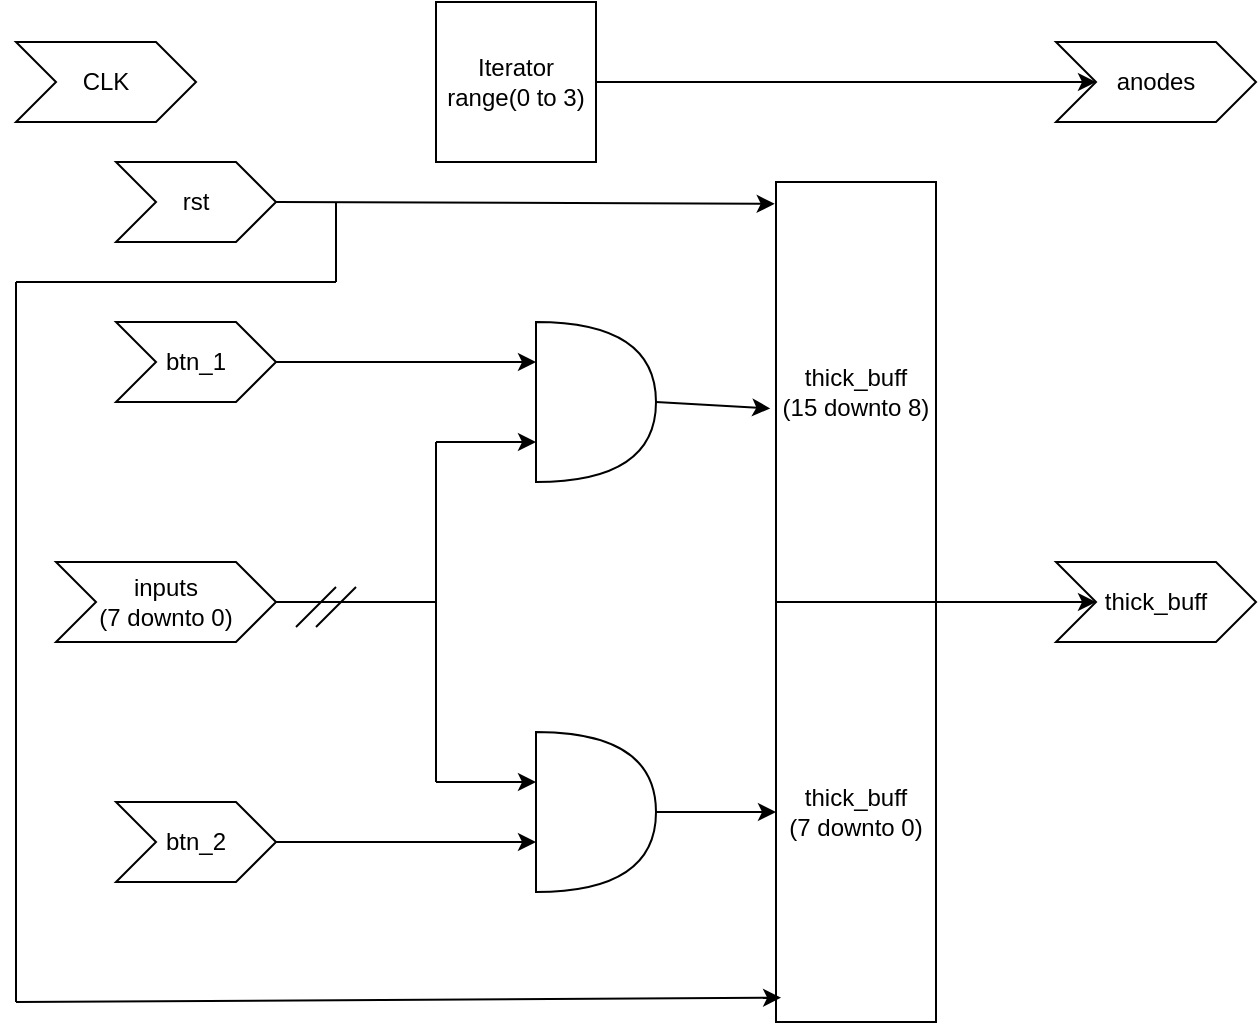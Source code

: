 <mxfile version="21.6.8" type="github">
  <diagram name="Page-1" id="6qVtRmNPmIvDIsvxf1Jn">
    <mxGraphModel dx="1877" dy="523" grid="1" gridSize="10" guides="1" tooltips="1" connect="1" arrows="1" fold="1" page="1" pageScale="1" pageWidth="827" pageHeight="1169" math="0" shadow="0">
      <root>
        <mxCell id="0" />
        <mxCell id="1" parent="0" />
        <mxCell id="Qn20He8LLJT8TIrIe-RJ-3" value="" style="group" vertex="1" connectable="0" parent="1">
          <mxGeometry x="350" y="90" width="80" height="420" as="geometry" />
        </mxCell>
        <mxCell id="Qn20He8LLJT8TIrIe-RJ-1" value="thick_buff&lt;br&gt;(15 downto 8)" style="rounded=0;whiteSpace=wrap;html=1;" vertex="1" parent="Qn20He8LLJT8TIrIe-RJ-3">
          <mxGeometry width="80" height="210" as="geometry" />
        </mxCell>
        <mxCell id="Qn20He8LLJT8TIrIe-RJ-2" value="thick_buff&lt;br&gt;(7 downto 0)" style="rounded=0;whiteSpace=wrap;html=1;" vertex="1" parent="Qn20He8LLJT8TIrIe-RJ-3">
          <mxGeometry y="210" width="80" height="210" as="geometry" />
        </mxCell>
        <mxCell id="Qn20He8LLJT8TIrIe-RJ-6" value="" style="endArrow=classic;html=1;rounded=0;exitX=1;exitY=0.5;exitDx=0;exitDy=0;exitPerimeter=0;entryX=0;entryY=0.5;entryDx=0;entryDy=0;" edge="1" parent="1" source="Qn20He8LLJT8TIrIe-RJ-5" target="Qn20He8LLJT8TIrIe-RJ-2">
          <mxGeometry width="50" height="50" relative="1" as="geometry">
            <mxPoint x="390" y="300" as="sourcePoint" />
            <mxPoint x="440" y="250" as="targetPoint" />
          </mxGeometry>
        </mxCell>
        <mxCell id="Qn20He8LLJT8TIrIe-RJ-7" value="" style="endArrow=classic;html=1;rounded=0;exitX=1;exitY=0.5;exitDx=0;exitDy=0;exitPerimeter=0;entryX=-0.036;entryY=0.539;entryDx=0;entryDy=0;entryPerimeter=0;" edge="1" parent="1" source="Qn20He8LLJT8TIrIe-RJ-4" target="Qn20He8LLJT8TIrIe-RJ-1">
          <mxGeometry width="50" height="50" relative="1" as="geometry">
            <mxPoint x="250" y="410" as="sourcePoint" />
            <mxPoint x="360" y="420" as="targetPoint" />
          </mxGeometry>
        </mxCell>
        <mxCell id="Qn20He8LLJT8TIrIe-RJ-8" value="" style="group" vertex="1" connectable="0" parent="1">
          <mxGeometry x="230" y="160" width="60" height="285" as="geometry" />
        </mxCell>
        <mxCell id="Qn20He8LLJT8TIrIe-RJ-4" value="" style="shape=or;whiteSpace=wrap;html=1;" vertex="1" parent="Qn20He8LLJT8TIrIe-RJ-8">
          <mxGeometry width="60" height="80" as="geometry" />
        </mxCell>
        <mxCell id="Qn20He8LLJT8TIrIe-RJ-5" value="" style="shape=or;whiteSpace=wrap;html=1;" vertex="1" parent="Qn20He8LLJT8TIrIe-RJ-8">
          <mxGeometry y="205" width="60" height="80" as="geometry" />
        </mxCell>
        <mxCell id="Qn20He8LLJT8TIrIe-RJ-10" value="" style="endArrow=none;html=1;rounded=0;" edge="1" parent="1">
          <mxGeometry width="50" height="50" relative="1" as="geometry">
            <mxPoint x="110" y="312.5" as="sourcePoint" />
            <mxPoint x="130" y="292.5" as="targetPoint" />
          </mxGeometry>
        </mxCell>
        <mxCell id="Qn20He8LLJT8TIrIe-RJ-12" value="" style="endArrow=none;html=1;rounded=0;" edge="1" parent="1">
          <mxGeometry width="50" height="50" relative="1" as="geometry">
            <mxPoint x="120" y="312.5" as="sourcePoint" />
            <mxPoint x="140" y="292.5" as="targetPoint" />
          </mxGeometry>
        </mxCell>
        <mxCell id="Qn20He8LLJT8TIrIe-RJ-13" value="" style="endArrow=none;html=1;rounded=0;" edge="1" parent="1">
          <mxGeometry width="50" height="50" relative="1" as="geometry">
            <mxPoint x="100" y="300" as="sourcePoint" />
            <mxPoint x="180" y="300" as="targetPoint" />
          </mxGeometry>
        </mxCell>
        <mxCell id="Qn20He8LLJT8TIrIe-RJ-14" value="" style="endArrow=none;html=1;rounded=0;" edge="1" parent="1">
          <mxGeometry width="50" height="50" relative="1" as="geometry">
            <mxPoint x="180" y="390" as="sourcePoint" />
            <mxPoint x="180" y="220" as="targetPoint" />
          </mxGeometry>
        </mxCell>
        <mxCell id="Qn20He8LLJT8TIrIe-RJ-15" value="" style="endArrow=classic;html=1;rounded=0;entryX=0;entryY=0.75;entryDx=0;entryDy=0;entryPerimeter=0;" edge="1" parent="1" target="Qn20He8LLJT8TIrIe-RJ-4">
          <mxGeometry width="50" height="50" relative="1" as="geometry">
            <mxPoint x="180" y="220" as="sourcePoint" />
            <mxPoint x="440" y="250" as="targetPoint" />
          </mxGeometry>
        </mxCell>
        <mxCell id="Qn20He8LLJT8TIrIe-RJ-16" value="" style="endArrow=classic;html=1;rounded=0;entryX=0;entryY=0.75;entryDx=0;entryDy=0;entryPerimeter=0;" edge="1" parent="1">
          <mxGeometry width="50" height="50" relative="1" as="geometry">
            <mxPoint x="180" y="390" as="sourcePoint" />
            <mxPoint x="230" y="390" as="targetPoint" />
          </mxGeometry>
        </mxCell>
        <mxCell id="Qn20He8LLJT8TIrIe-RJ-17" value="" style="endArrow=classic;html=1;rounded=0;entryX=0;entryY=0.25;entryDx=0;entryDy=0;entryPerimeter=0;" edge="1" parent="1" target="Qn20He8LLJT8TIrIe-RJ-4">
          <mxGeometry width="50" height="50" relative="1" as="geometry">
            <mxPoint x="100" y="180" as="sourcePoint" />
            <mxPoint x="440" y="250" as="targetPoint" />
          </mxGeometry>
        </mxCell>
        <mxCell id="Qn20He8LLJT8TIrIe-RJ-18" value="" style="endArrow=classic;html=1;rounded=0;entryX=0;entryY=0.25;entryDx=0;entryDy=0;entryPerimeter=0;" edge="1" parent="1">
          <mxGeometry width="50" height="50" relative="1" as="geometry">
            <mxPoint x="100" y="420" as="sourcePoint" />
            <mxPoint x="230" y="420" as="targetPoint" />
          </mxGeometry>
        </mxCell>
        <mxCell id="Qn20He8LLJT8TIrIe-RJ-20" value="btn_1" style="shape=step;perimeter=stepPerimeter;whiteSpace=wrap;html=1;fixedSize=1;" vertex="1" parent="1">
          <mxGeometry x="20" y="160" width="80" height="40" as="geometry" />
        </mxCell>
        <mxCell id="Qn20He8LLJT8TIrIe-RJ-21" value="btn_2" style="shape=step;perimeter=stepPerimeter;whiteSpace=wrap;html=1;fixedSize=1;" vertex="1" parent="1">
          <mxGeometry x="20" y="400" width="80" height="40" as="geometry" />
        </mxCell>
        <mxCell id="Qn20He8LLJT8TIrIe-RJ-22" value="inputs &lt;br&gt;(7 downto 0)" style="shape=step;perimeter=stepPerimeter;whiteSpace=wrap;html=1;fixedSize=1;" vertex="1" parent="1">
          <mxGeometry x="-10" y="280" width="110" height="40" as="geometry" />
        </mxCell>
        <mxCell id="Qn20He8LLJT8TIrIe-RJ-23" value="rst" style="shape=step;perimeter=stepPerimeter;whiteSpace=wrap;html=1;fixedSize=1;" vertex="1" parent="1">
          <mxGeometry x="20" y="80" width="80" height="40" as="geometry" />
        </mxCell>
        <mxCell id="Qn20He8LLJT8TIrIe-RJ-24" value="" style="endArrow=classic;html=1;rounded=0;exitX=1;exitY=0.5;exitDx=0;exitDy=0;entryX=-0.008;entryY=0.052;entryDx=0;entryDy=0;entryPerimeter=0;" edge="1" parent="1" source="Qn20He8LLJT8TIrIe-RJ-23" target="Qn20He8LLJT8TIrIe-RJ-1">
          <mxGeometry width="50" height="50" relative="1" as="geometry">
            <mxPoint x="390" y="300" as="sourcePoint" />
            <mxPoint x="440" y="250" as="targetPoint" />
          </mxGeometry>
        </mxCell>
        <mxCell id="Qn20He8LLJT8TIrIe-RJ-25" value="" style="endArrow=none;html=1;rounded=0;" edge="1" parent="1">
          <mxGeometry width="50" height="50" relative="1" as="geometry">
            <mxPoint x="130" y="140" as="sourcePoint" />
            <mxPoint x="130" y="100" as="targetPoint" />
          </mxGeometry>
        </mxCell>
        <mxCell id="Qn20He8LLJT8TIrIe-RJ-26" value="" style="endArrow=none;html=1;rounded=0;" edge="1" parent="1">
          <mxGeometry width="50" height="50" relative="1" as="geometry">
            <mxPoint x="-30" y="140" as="sourcePoint" />
            <mxPoint x="130" y="140" as="targetPoint" />
          </mxGeometry>
        </mxCell>
        <mxCell id="Qn20He8LLJT8TIrIe-RJ-27" value="" style="endArrow=none;html=1;rounded=0;" edge="1" parent="1">
          <mxGeometry width="50" height="50" relative="1" as="geometry">
            <mxPoint x="-30" y="500" as="sourcePoint" />
            <mxPoint x="-30" y="140" as="targetPoint" />
          </mxGeometry>
        </mxCell>
        <mxCell id="Qn20He8LLJT8TIrIe-RJ-28" value="" style="endArrow=classic;html=1;rounded=0;entryX=0.032;entryY=0.942;entryDx=0;entryDy=0;entryPerimeter=0;" edge="1" parent="1" target="Qn20He8LLJT8TIrIe-RJ-2">
          <mxGeometry width="50" height="50" relative="1" as="geometry">
            <mxPoint x="-30" y="500" as="sourcePoint" />
            <mxPoint x="440" y="250" as="targetPoint" />
          </mxGeometry>
        </mxCell>
        <mxCell id="Qn20He8LLJT8TIrIe-RJ-29" value="CLK" style="shape=step;perimeter=stepPerimeter;whiteSpace=wrap;html=1;fixedSize=1;" vertex="1" parent="1">
          <mxGeometry x="-30" y="20" width="90" height="40" as="geometry" />
        </mxCell>
        <mxCell id="Qn20He8LLJT8TIrIe-RJ-30" value="Iterator range(0 to 3)" style="whiteSpace=wrap;html=1;aspect=fixed;" vertex="1" parent="1">
          <mxGeometry x="180" width="80" height="80" as="geometry" />
        </mxCell>
        <mxCell id="Qn20He8LLJT8TIrIe-RJ-32" value="anodes" style="shape=step;perimeter=stepPerimeter;whiteSpace=wrap;html=1;fixedSize=1;" vertex="1" parent="1">
          <mxGeometry x="490" y="20" width="100" height="40" as="geometry" />
        </mxCell>
        <mxCell id="Qn20He8LLJT8TIrIe-RJ-34" value="thick_buff" style="shape=step;perimeter=stepPerimeter;whiteSpace=wrap;html=1;fixedSize=1;" vertex="1" parent="1">
          <mxGeometry x="490" y="280" width="100" height="40" as="geometry" />
        </mxCell>
        <mxCell id="Qn20He8LLJT8TIrIe-RJ-36" value="" style="endArrow=classic;html=1;rounded=0;exitX=1;exitY=0;exitDx=0;exitDy=0;" edge="1" parent="1" source="Qn20He8LLJT8TIrIe-RJ-2" target="Qn20He8LLJT8TIrIe-RJ-34">
          <mxGeometry width="50" height="50" relative="1" as="geometry">
            <mxPoint x="390" y="300" as="sourcePoint" />
            <mxPoint x="440" y="250" as="targetPoint" />
          </mxGeometry>
        </mxCell>
        <mxCell id="Qn20He8LLJT8TIrIe-RJ-37" value="" style="endArrow=classic;html=1;rounded=0;exitX=1;exitY=0.5;exitDx=0;exitDy=0;" edge="1" parent="1" source="Qn20He8LLJT8TIrIe-RJ-30" target="Qn20He8LLJT8TIrIe-RJ-32">
          <mxGeometry width="50" height="50" relative="1" as="geometry">
            <mxPoint x="390" y="300" as="sourcePoint" />
            <mxPoint x="440" y="250" as="targetPoint" />
          </mxGeometry>
        </mxCell>
      </root>
    </mxGraphModel>
  </diagram>
</mxfile>
